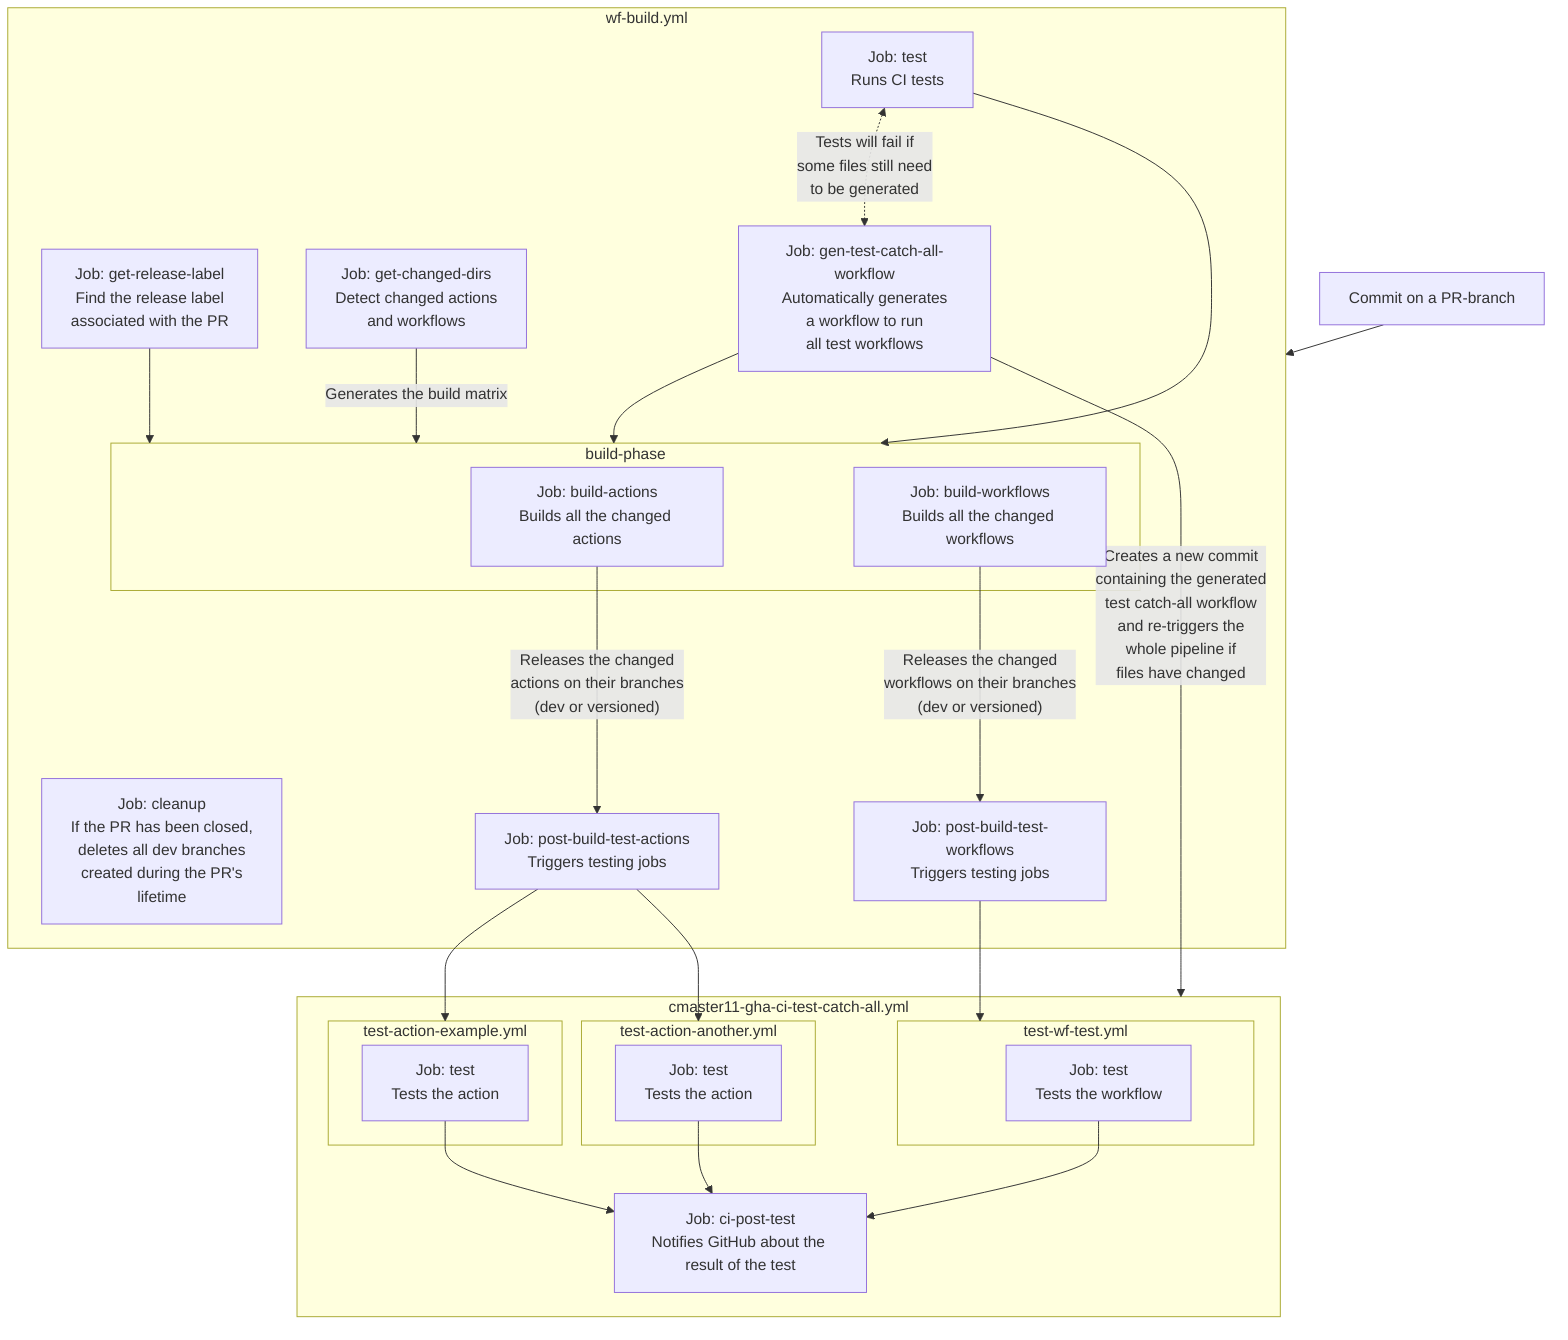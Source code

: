 flowchart
    commit["Commit on a PR-branch"]

    subgraph wf-build.yml
        get-release-label["Job: get-release-label\nFind the release label\nassociated with the PR"]
        get-changed-dirs["Job: get-changed-dirs\nDetect changed actions\nand workflows"]
        test["Job: test\nRuns CI tests"]
        gen-test-catch-all-workflow["Job: gen-test-catch-all-workflow\nAutomatically generates\na workflow to run\nall test workflows"]
        subgraph build-phase
            build-actions["Job: build-actions\nBuilds all the changed actions"]
            build-workflows["Job: build-workflows\nBuilds all the changed workflows"]
        end
        cleanup["Job: cleanup\nIf the PR has been closed,\ndeletes all dev branches\ncreated during the PR's\nlifetime"]
        gen-test-catch-all-workflow --> build-phase
        test --> build-phase
        get-changed-dirs -- Generates the build matrix --> build-phase
        get-release-label --> build-phase
        post-build-test-actions["Job: post-build-test-actions\nTriggers testing jobs"]
        post-build-test-workflows["Job: post-build-test-workflows\nTriggers testing jobs"]
        build-actions -- " Releases the changed\nactions on their branches\n(dev or versioned) " --> post-build-test-actions
        build-workflows -- " Releases the changed\nworkflows on their branches\n(dev or versioned) " --> post-build-test-workflows
        test <-. " Tests will fail if\nsome files still need\nto be generated " .-> gen-test-catch-all-workflow
    end

    subgraph cmaster11-gha-ci-test-catch-all.yml
        ci-post-test["Job: ci-post-test\nNotifies GitHub about the result of the test"]

        subgraph test-action-example.yml
            test-action-example["Job: test\nTests the action"]
        end

        subgraph test-action-another.yml
            test-action-another["Job: test\nTests the action"]
        end

        subgraph test-wf-test.yml
            test-wf-test["Job: test\nTests the workflow"]
        end

        test-action-example --> ci-post-test
        test-action-another --> ci-post-test
        test-wf-test --> ci-post-test
    end

    post-build-test-actions --> test-action-example.yml
    post-build-test-actions --> test-action-another.yml
    post-build-test-workflows --> test-wf-test.yml

    gen-test-catch-all-workflow -- " Creates a new commit\ncontaining the generated\ntest catch-all workflow\nand re-triggers the\nwhole pipeline if\nfiles have changed " --> cmaster11-gha-ci-test-catch-all.yml
    commit --> wf-build.yml